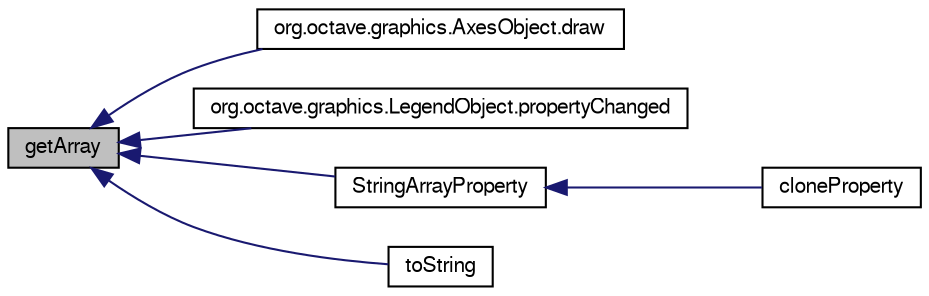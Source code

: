 digraph G
{
  edge [fontname="FreeSans",fontsize="10",labelfontname="FreeSans",labelfontsize="10"];
  node [fontname="FreeSans",fontsize="10",shape=record];
  rankdir="LR";
  Node1 [label="getArray",height=0.2,width=0.4,color="black", fillcolor="grey75", style="filled" fontcolor="black"];
  Node1 -> Node2 [dir="back",color="midnightblue",fontsize="10",style="solid",fontname="FreeSans"];
  Node2 [label="org.octave.graphics.AxesObject.draw",height=0.2,width=0.4,color="black", fillcolor="white", style="filled",URL="$classorg_1_1octave_1_1graphics_1_1_axes_object.html#ab32dfc3d7e8e042aade84952afa8e098"];
  Node1 -> Node3 [dir="back",color="midnightblue",fontsize="10",style="solid",fontname="FreeSans"];
  Node3 [label="org.octave.graphics.LegendObject.propertyChanged",height=0.2,width=0.4,color="black", fillcolor="white", style="filled",URL="$classorg_1_1octave_1_1graphics_1_1_legend_object.html#a15b63fbbc7c3a7ad69eb51e60232e1cb"];
  Node1 -> Node4 [dir="back",color="midnightblue",fontsize="10",style="solid",fontname="FreeSans"];
  Node4 [label="StringArrayProperty",height=0.2,width=0.4,color="black", fillcolor="white", style="filled",URL="$classorg_1_1octave_1_1graphics_1_1_string_array_property.html#aa84ba48f0b00d3716aaacf21d21fc9a9"];
  Node4 -> Node5 [dir="back",color="midnightblue",fontsize="10",style="solid",fontname="FreeSans"];
  Node5 [label="cloneProperty",height=0.2,width=0.4,color="black", fillcolor="white", style="filled",URL="$classorg_1_1octave_1_1graphics_1_1_string_array_property.html#a7c8b8285f8124d4149314677efc793a9"];
  Node1 -> Node6 [dir="back",color="midnightblue",fontsize="10",style="solid",fontname="FreeSans"];
  Node6 [label="toString",height=0.2,width=0.4,color="black", fillcolor="white", style="filled",URL="$classorg_1_1octave_1_1graphics_1_1_string_array_property.html#ad146fa8579a5f8a876c4688cc5a68520"];
}
